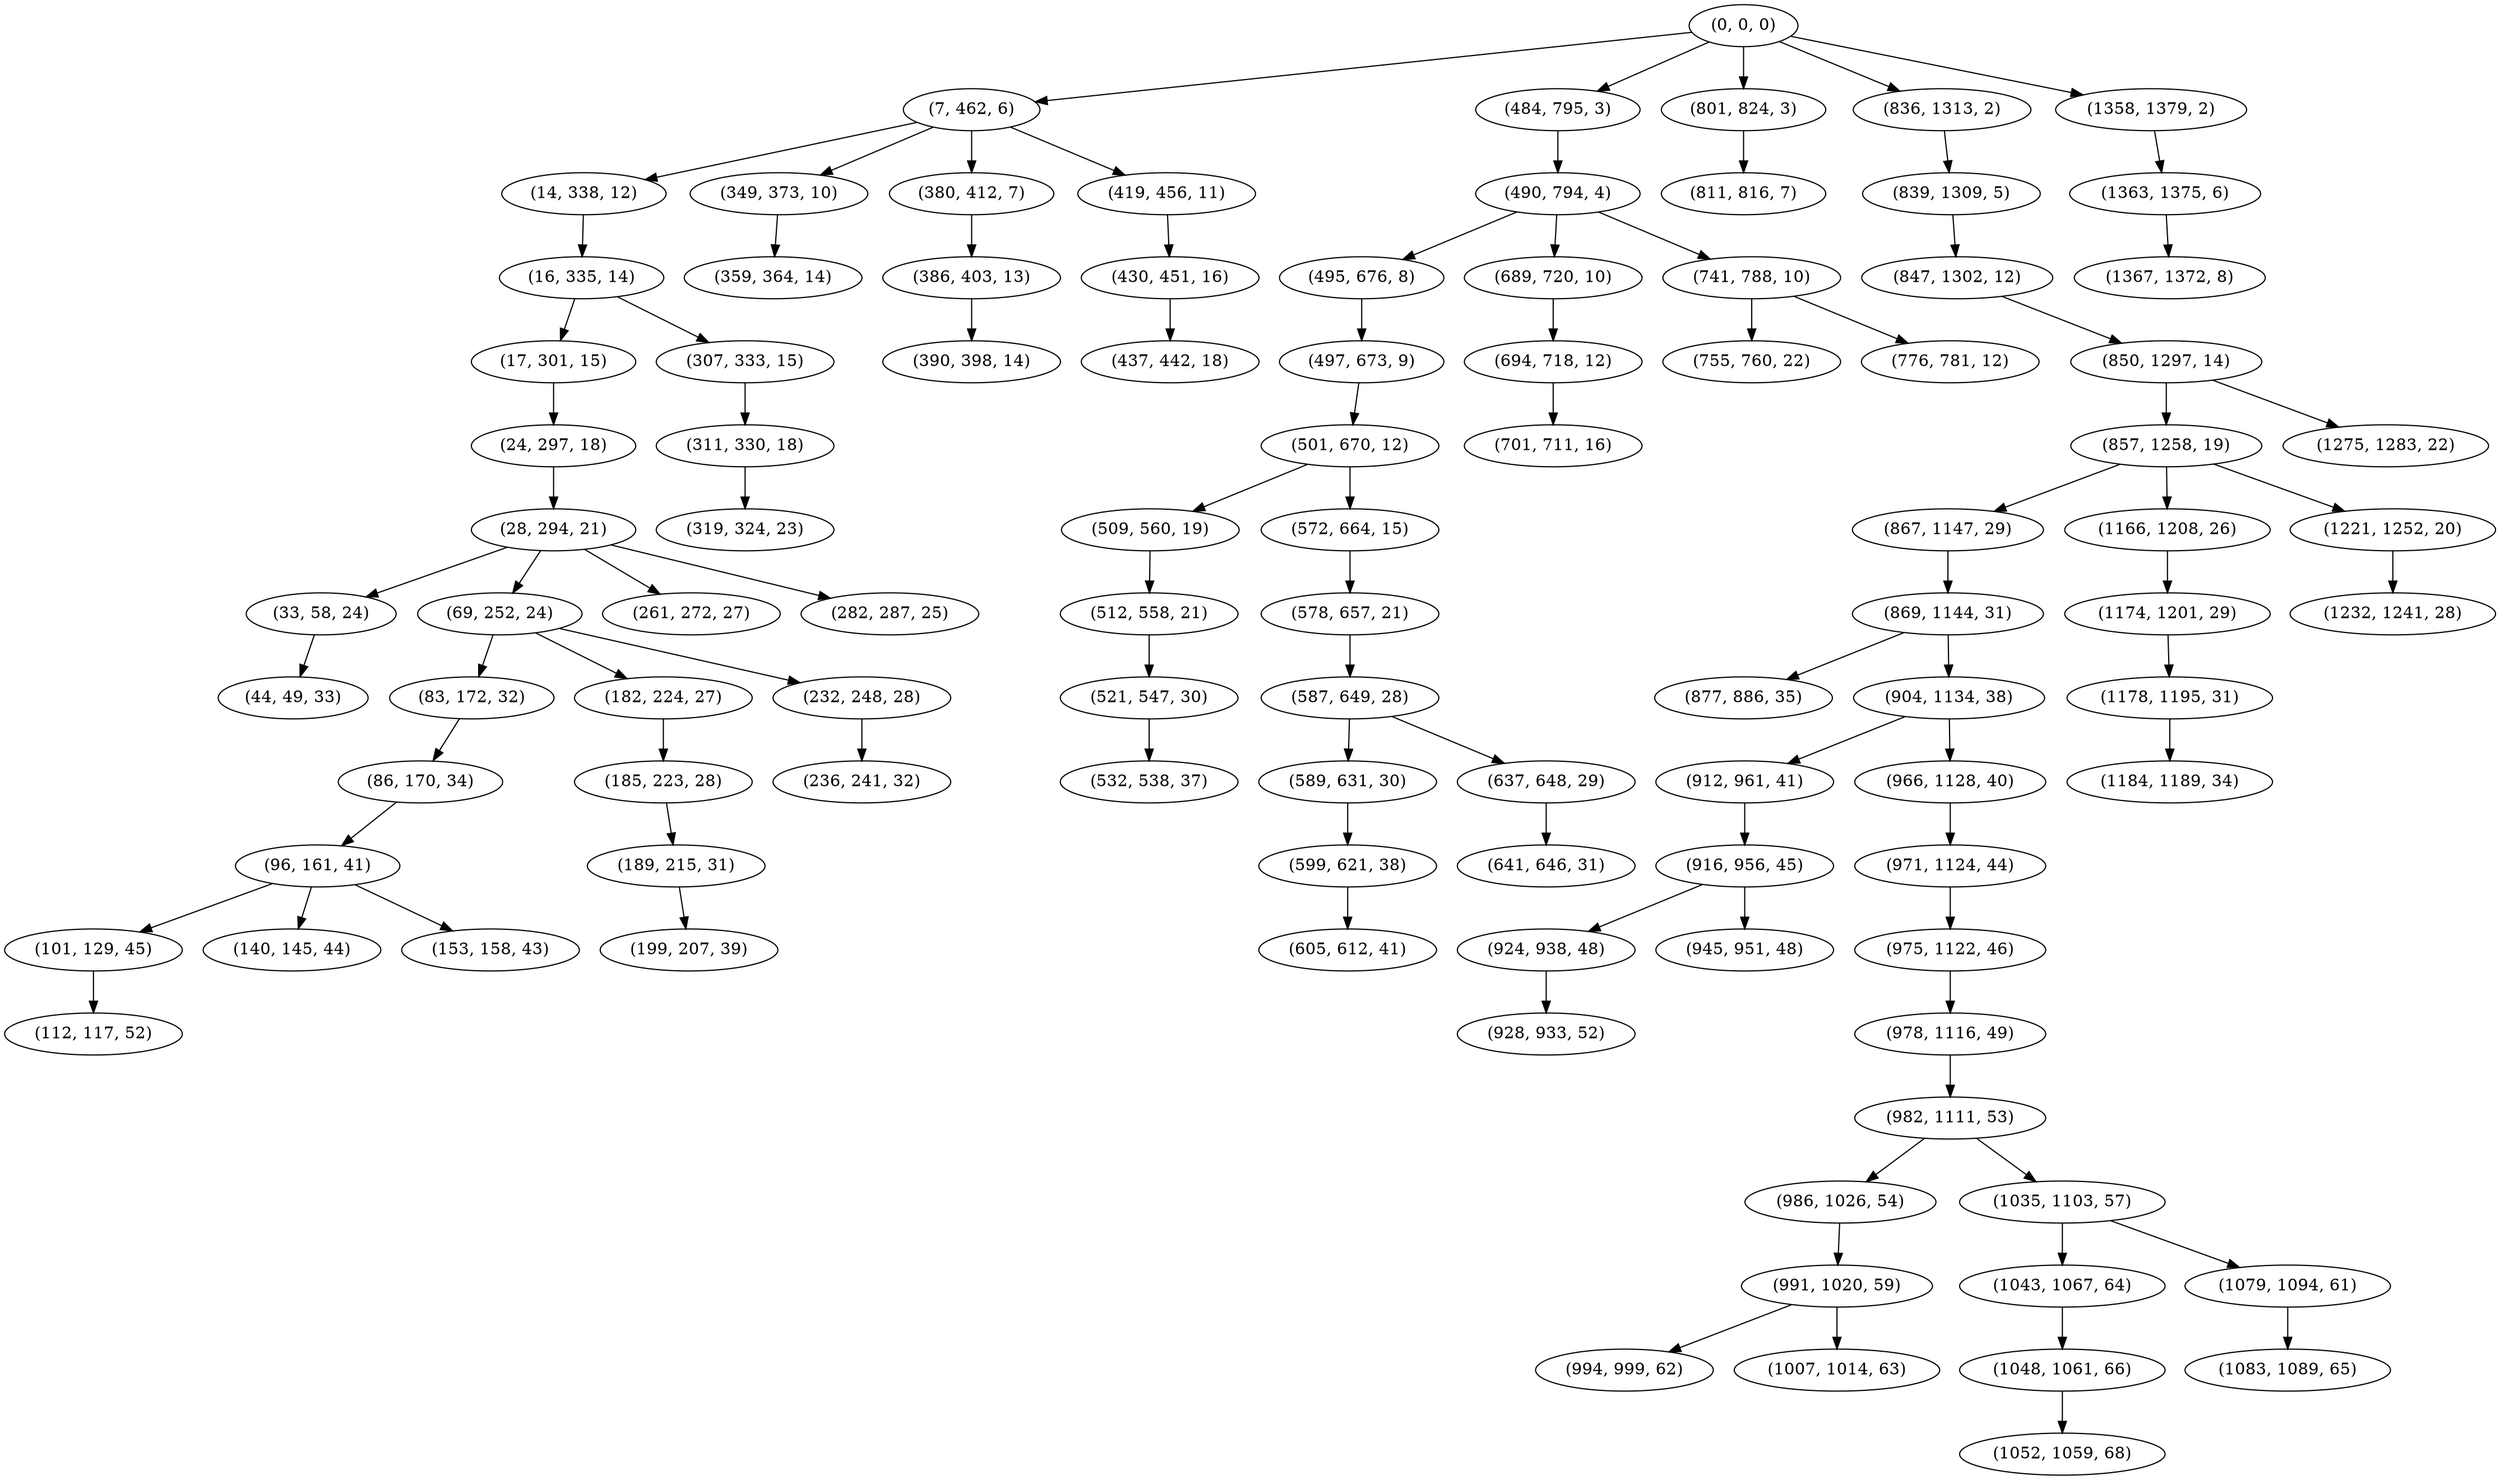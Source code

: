 digraph tree {
    "(0, 0, 0)";
    "(7, 462, 6)";
    "(14, 338, 12)";
    "(16, 335, 14)";
    "(17, 301, 15)";
    "(24, 297, 18)";
    "(28, 294, 21)";
    "(33, 58, 24)";
    "(44, 49, 33)";
    "(69, 252, 24)";
    "(83, 172, 32)";
    "(86, 170, 34)";
    "(96, 161, 41)";
    "(101, 129, 45)";
    "(112, 117, 52)";
    "(140, 145, 44)";
    "(153, 158, 43)";
    "(182, 224, 27)";
    "(185, 223, 28)";
    "(189, 215, 31)";
    "(199, 207, 39)";
    "(232, 248, 28)";
    "(236, 241, 32)";
    "(261, 272, 27)";
    "(282, 287, 25)";
    "(307, 333, 15)";
    "(311, 330, 18)";
    "(319, 324, 23)";
    "(349, 373, 10)";
    "(359, 364, 14)";
    "(380, 412, 7)";
    "(386, 403, 13)";
    "(390, 398, 14)";
    "(419, 456, 11)";
    "(430, 451, 16)";
    "(437, 442, 18)";
    "(484, 795, 3)";
    "(490, 794, 4)";
    "(495, 676, 8)";
    "(497, 673, 9)";
    "(501, 670, 12)";
    "(509, 560, 19)";
    "(512, 558, 21)";
    "(521, 547, 30)";
    "(532, 538, 37)";
    "(572, 664, 15)";
    "(578, 657, 21)";
    "(587, 649, 28)";
    "(589, 631, 30)";
    "(599, 621, 38)";
    "(605, 612, 41)";
    "(637, 648, 29)";
    "(641, 646, 31)";
    "(689, 720, 10)";
    "(694, 718, 12)";
    "(701, 711, 16)";
    "(741, 788, 10)";
    "(755, 760, 22)";
    "(776, 781, 12)";
    "(801, 824, 3)";
    "(811, 816, 7)";
    "(836, 1313, 2)";
    "(839, 1309, 5)";
    "(847, 1302, 12)";
    "(850, 1297, 14)";
    "(857, 1258, 19)";
    "(867, 1147, 29)";
    "(869, 1144, 31)";
    "(877, 886, 35)";
    "(904, 1134, 38)";
    "(912, 961, 41)";
    "(916, 956, 45)";
    "(924, 938, 48)";
    "(928, 933, 52)";
    "(945, 951, 48)";
    "(966, 1128, 40)";
    "(971, 1124, 44)";
    "(975, 1122, 46)";
    "(978, 1116, 49)";
    "(982, 1111, 53)";
    "(986, 1026, 54)";
    "(991, 1020, 59)";
    "(994, 999, 62)";
    "(1007, 1014, 63)";
    "(1035, 1103, 57)";
    "(1043, 1067, 64)";
    "(1048, 1061, 66)";
    "(1052, 1059, 68)";
    "(1079, 1094, 61)";
    "(1083, 1089, 65)";
    "(1166, 1208, 26)";
    "(1174, 1201, 29)";
    "(1178, 1195, 31)";
    "(1184, 1189, 34)";
    "(1221, 1252, 20)";
    "(1232, 1241, 28)";
    "(1275, 1283, 22)";
    "(1358, 1379, 2)";
    "(1363, 1375, 6)";
    "(1367, 1372, 8)";
    "(0, 0, 0)" -> "(7, 462, 6)";
    "(0, 0, 0)" -> "(484, 795, 3)";
    "(0, 0, 0)" -> "(801, 824, 3)";
    "(0, 0, 0)" -> "(836, 1313, 2)";
    "(0, 0, 0)" -> "(1358, 1379, 2)";
    "(7, 462, 6)" -> "(14, 338, 12)";
    "(7, 462, 6)" -> "(349, 373, 10)";
    "(7, 462, 6)" -> "(380, 412, 7)";
    "(7, 462, 6)" -> "(419, 456, 11)";
    "(14, 338, 12)" -> "(16, 335, 14)";
    "(16, 335, 14)" -> "(17, 301, 15)";
    "(16, 335, 14)" -> "(307, 333, 15)";
    "(17, 301, 15)" -> "(24, 297, 18)";
    "(24, 297, 18)" -> "(28, 294, 21)";
    "(28, 294, 21)" -> "(33, 58, 24)";
    "(28, 294, 21)" -> "(69, 252, 24)";
    "(28, 294, 21)" -> "(261, 272, 27)";
    "(28, 294, 21)" -> "(282, 287, 25)";
    "(33, 58, 24)" -> "(44, 49, 33)";
    "(69, 252, 24)" -> "(83, 172, 32)";
    "(69, 252, 24)" -> "(182, 224, 27)";
    "(69, 252, 24)" -> "(232, 248, 28)";
    "(83, 172, 32)" -> "(86, 170, 34)";
    "(86, 170, 34)" -> "(96, 161, 41)";
    "(96, 161, 41)" -> "(101, 129, 45)";
    "(96, 161, 41)" -> "(140, 145, 44)";
    "(96, 161, 41)" -> "(153, 158, 43)";
    "(101, 129, 45)" -> "(112, 117, 52)";
    "(182, 224, 27)" -> "(185, 223, 28)";
    "(185, 223, 28)" -> "(189, 215, 31)";
    "(189, 215, 31)" -> "(199, 207, 39)";
    "(232, 248, 28)" -> "(236, 241, 32)";
    "(307, 333, 15)" -> "(311, 330, 18)";
    "(311, 330, 18)" -> "(319, 324, 23)";
    "(349, 373, 10)" -> "(359, 364, 14)";
    "(380, 412, 7)" -> "(386, 403, 13)";
    "(386, 403, 13)" -> "(390, 398, 14)";
    "(419, 456, 11)" -> "(430, 451, 16)";
    "(430, 451, 16)" -> "(437, 442, 18)";
    "(484, 795, 3)" -> "(490, 794, 4)";
    "(490, 794, 4)" -> "(495, 676, 8)";
    "(490, 794, 4)" -> "(689, 720, 10)";
    "(490, 794, 4)" -> "(741, 788, 10)";
    "(495, 676, 8)" -> "(497, 673, 9)";
    "(497, 673, 9)" -> "(501, 670, 12)";
    "(501, 670, 12)" -> "(509, 560, 19)";
    "(501, 670, 12)" -> "(572, 664, 15)";
    "(509, 560, 19)" -> "(512, 558, 21)";
    "(512, 558, 21)" -> "(521, 547, 30)";
    "(521, 547, 30)" -> "(532, 538, 37)";
    "(572, 664, 15)" -> "(578, 657, 21)";
    "(578, 657, 21)" -> "(587, 649, 28)";
    "(587, 649, 28)" -> "(589, 631, 30)";
    "(587, 649, 28)" -> "(637, 648, 29)";
    "(589, 631, 30)" -> "(599, 621, 38)";
    "(599, 621, 38)" -> "(605, 612, 41)";
    "(637, 648, 29)" -> "(641, 646, 31)";
    "(689, 720, 10)" -> "(694, 718, 12)";
    "(694, 718, 12)" -> "(701, 711, 16)";
    "(741, 788, 10)" -> "(755, 760, 22)";
    "(741, 788, 10)" -> "(776, 781, 12)";
    "(801, 824, 3)" -> "(811, 816, 7)";
    "(836, 1313, 2)" -> "(839, 1309, 5)";
    "(839, 1309, 5)" -> "(847, 1302, 12)";
    "(847, 1302, 12)" -> "(850, 1297, 14)";
    "(850, 1297, 14)" -> "(857, 1258, 19)";
    "(850, 1297, 14)" -> "(1275, 1283, 22)";
    "(857, 1258, 19)" -> "(867, 1147, 29)";
    "(857, 1258, 19)" -> "(1166, 1208, 26)";
    "(857, 1258, 19)" -> "(1221, 1252, 20)";
    "(867, 1147, 29)" -> "(869, 1144, 31)";
    "(869, 1144, 31)" -> "(877, 886, 35)";
    "(869, 1144, 31)" -> "(904, 1134, 38)";
    "(904, 1134, 38)" -> "(912, 961, 41)";
    "(904, 1134, 38)" -> "(966, 1128, 40)";
    "(912, 961, 41)" -> "(916, 956, 45)";
    "(916, 956, 45)" -> "(924, 938, 48)";
    "(916, 956, 45)" -> "(945, 951, 48)";
    "(924, 938, 48)" -> "(928, 933, 52)";
    "(966, 1128, 40)" -> "(971, 1124, 44)";
    "(971, 1124, 44)" -> "(975, 1122, 46)";
    "(975, 1122, 46)" -> "(978, 1116, 49)";
    "(978, 1116, 49)" -> "(982, 1111, 53)";
    "(982, 1111, 53)" -> "(986, 1026, 54)";
    "(982, 1111, 53)" -> "(1035, 1103, 57)";
    "(986, 1026, 54)" -> "(991, 1020, 59)";
    "(991, 1020, 59)" -> "(994, 999, 62)";
    "(991, 1020, 59)" -> "(1007, 1014, 63)";
    "(1035, 1103, 57)" -> "(1043, 1067, 64)";
    "(1035, 1103, 57)" -> "(1079, 1094, 61)";
    "(1043, 1067, 64)" -> "(1048, 1061, 66)";
    "(1048, 1061, 66)" -> "(1052, 1059, 68)";
    "(1079, 1094, 61)" -> "(1083, 1089, 65)";
    "(1166, 1208, 26)" -> "(1174, 1201, 29)";
    "(1174, 1201, 29)" -> "(1178, 1195, 31)";
    "(1178, 1195, 31)" -> "(1184, 1189, 34)";
    "(1221, 1252, 20)" -> "(1232, 1241, 28)";
    "(1358, 1379, 2)" -> "(1363, 1375, 6)";
    "(1363, 1375, 6)" -> "(1367, 1372, 8)";
}
